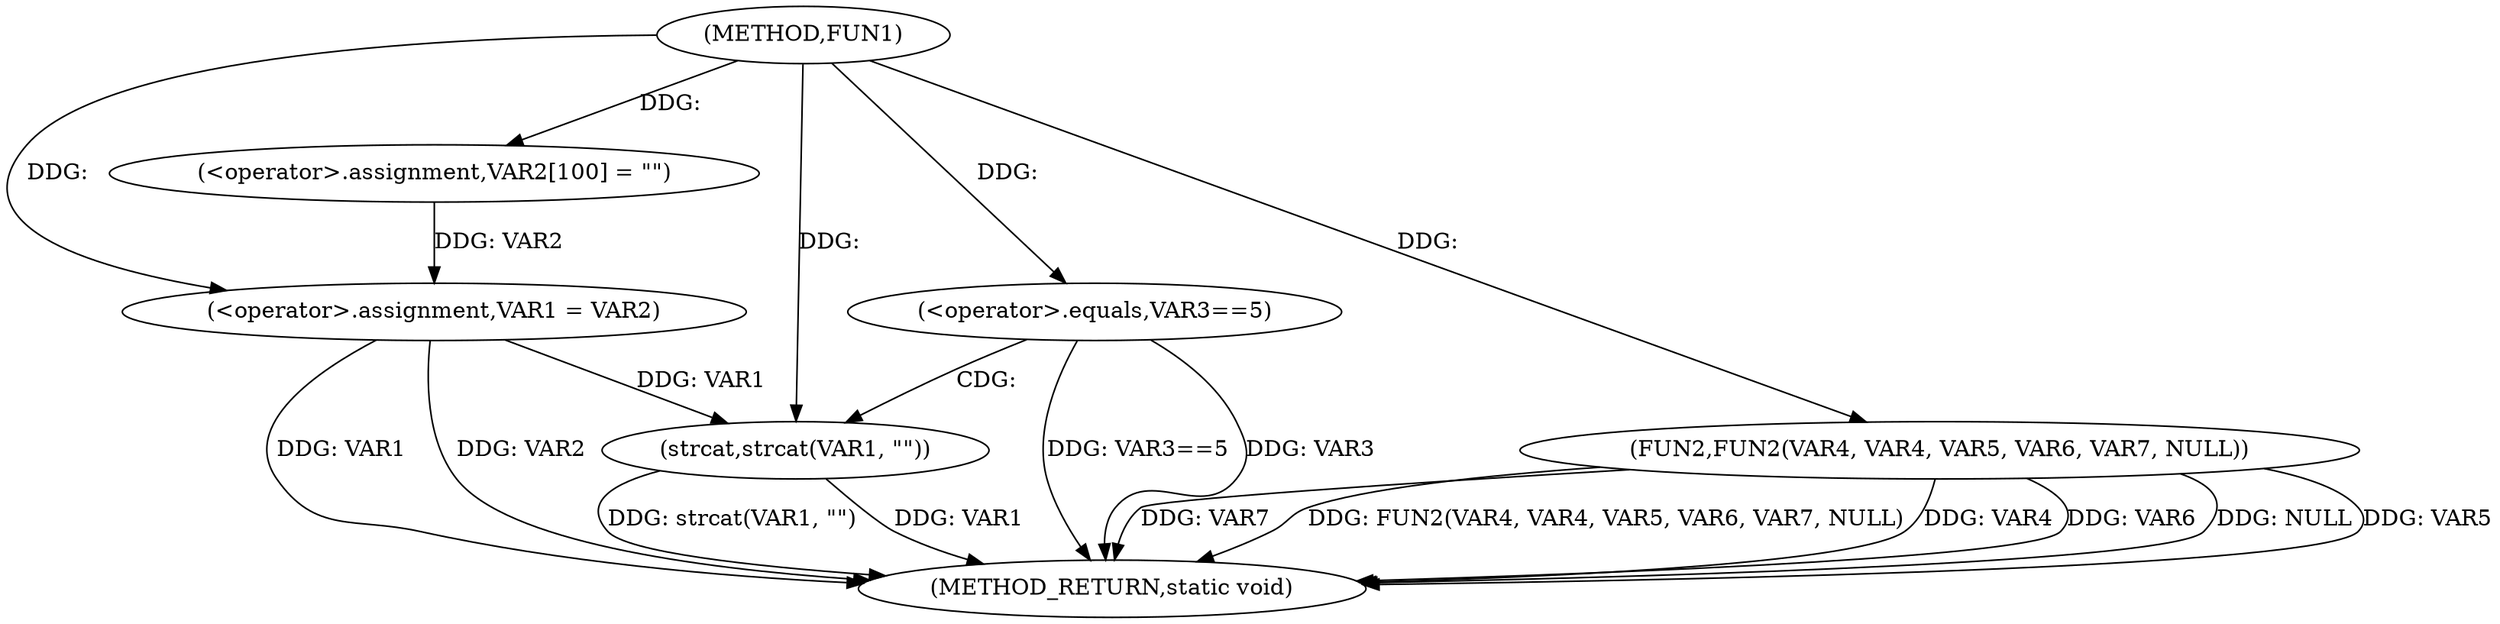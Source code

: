 digraph FUN1 {  
"1000100" [label = "(METHOD,FUN1)" ]
"1000125" [label = "(METHOD_RETURN,static void)" ]
"1000104" [label = "(<operator>.assignment,VAR2[100] = \"\")" ]
"1000107" [label = "(<operator>.assignment,VAR1 = VAR2)" ]
"1000111" [label = "(<operator>.equals,VAR3==5)" ]
"1000115" [label = "(strcat,strcat(VAR1, \"\"))" ]
"1000118" [label = "(FUN2,FUN2(VAR4, VAR4, VAR5, VAR6, VAR7, NULL))" ]
  "1000107" -> "1000125"  [ label = "DDG: VAR1"] 
  "1000118" -> "1000125"  [ label = "DDG: VAR7"] 
  "1000118" -> "1000125"  [ label = "DDG: FUN2(VAR4, VAR4, VAR5, VAR6, VAR7, NULL)"] 
  "1000111" -> "1000125"  [ label = "DDG: VAR3"] 
  "1000118" -> "1000125"  [ label = "DDG: VAR4"] 
  "1000118" -> "1000125"  [ label = "DDG: VAR6"] 
  "1000107" -> "1000125"  [ label = "DDG: VAR2"] 
  "1000118" -> "1000125"  [ label = "DDG: NULL"] 
  "1000115" -> "1000125"  [ label = "DDG: strcat(VAR1, \"\")"] 
  "1000118" -> "1000125"  [ label = "DDG: VAR5"] 
  "1000111" -> "1000125"  [ label = "DDG: VAR3==5"] 
  "1000115" -> "1000125"  [ label = "DDG: VAR1"] 
  "1000100" -> "1000104"  [ label = "DDG: "] 
  "1000104" -> "1000107"  [ label = "DDG: VAR2"] 
  "1000100" -> "1000107"  [ label = "DDG: "] 
  "1000100" -> "1000111"  [ label = "DDG: "] 
  "1000107" -> "1000115"  [ label = "DDG: VAR1"] 
  "1000100" -> "1000115"  [ label = "DDG: "] 
  "1000100" -> "1000118"  [ label = "DDG: "] 
  "1000111" -> "1000115"  [ label = "CDG: "] 
}
